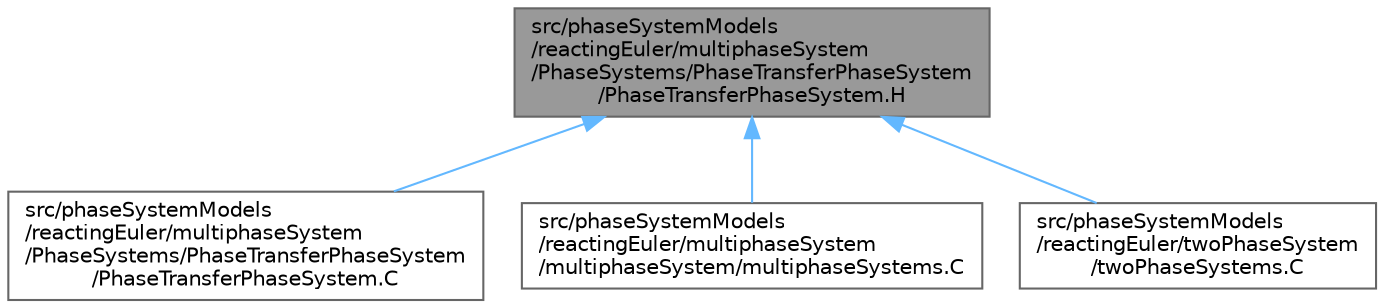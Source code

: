 digraph "src/phaseSystemModels/reactingEuler/multiphaseSystem/PhaseSystems/PhaseTransferPhaseSystem/PhaseTransferPhaseSystem.H"
{
 // LATEX_PDF_SIZE
  bgcolor="transparent";
  edge [fontname=Helvetica,fontsize=10,labelfontname=Helvetica,labelfontsize=10];
  node [fontname=Helvetica,fontsize=10,shape=box,height=0.2,width=0.4];
  Node1 [id="Node000001",label="src/phaseSystemModels\l/reactingEuler/multiphaseSystem\l/PhaseSystems/PhaseTransferPhaseSystem\l/PhaseTransferPhaseSystem.H",height=0.2,width=0.4,color="gray40", fillcolor="grey60", style="filled", fontcolor="black",tooltip=" "];
  Node1 -> Node2 [id="edge1_Node000001_Node000002",dir="back",color="steelblue1",style="solid",tooltip=" "];
  Node2 [id="Node000002",label="src/phaseSystemModels\l/reactingEuler/multiphaseSystem\l/PhaseSystems/PhaseTransferPhaseSystem\l/PhaseTransferPhaseSystem.C",height=0.2,width=0.4,color="grey40", fillcolor="white", style="filled",URL="$PhaseTransferPhaseSystem_8C.html",tooltip=" "];
  Node1 -> Node3 [id="edge2_Node000001_Node000003",dir="back",color="steelblue1",style="solid",tooltip=" "];
  Node3 [id="Node000003",label="src/phaseSystemModels\l/reactingEuler/multiphaseSystem\l/multiphaseSystem/multiphaseSystems.C",height=0.2,width=0.4,color="grey40", fillcolor="white", style="filled",URL="$reactingEuler_2multiphaseSystem_2multiphaseSystem_2multiphaseSystems_8C.html",tooltip=" "];
  Node1 -> Node4 [id="edge3_Node000001_Node000004",dir="back",color="steelblue1",style="solid",tooltip=" "];
  Node4 [id="Node000004",label="src/phaseSystemModels\l/reactingEuler/twoPhaseSystem\l/twoPhaseSystems.C",height=0.2,width=0.4,color="grey40", fillcolor="white", style="filled",URL="$twoPhaseSystems_8C.html",tooltip=" "];
}
